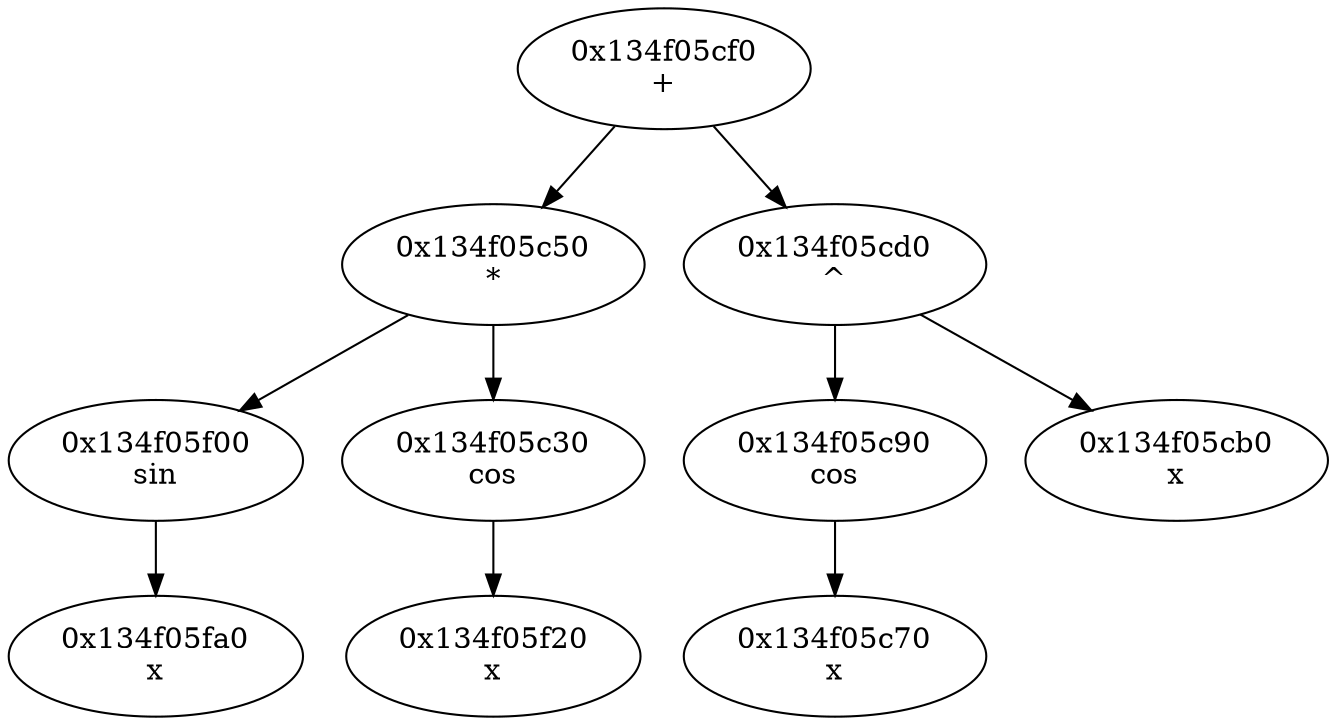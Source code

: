 digraph {
	graph [bb="0,0,544.33,339.93"];
	node [label="\N"];
	"0x134f05cf0
+"	[height=0.80532,
		pos="270.63,310.94",
		width=1.6696];
	"0x134f05c50
*"	[height=0.80532,
		pos="200.63,216.96",
		width=1.7138];
	"0x134f05cf0
+" -> "0x134f05c50
*"	[pos="e,220.84,244.5 250.39,283.33 243.28,273.99 235.17,263.34 227.6,253.39"];
	"0x134f05cd0
^"	[height=0.80532,
		pos="341.63,216.96",
		width=1.7138];
	"0x134f05cf0
+" -> "0x134f05cd0
^"	[pos="e,321.14,244.5 291.17,283.33 298.38,273.99 306.6,263.34 314.29,253.39"];
	"0x134f05f00
sin"	[height=0.80532,
		pos="60.634,122.97",
		width=1.6843];
	"0x134f05c50
*" -> "0x134f05f00
sin"	[pos="e,95.466,146.86 165.31,192.75 147.01,180.73 124.49,165.93 105.03,153.14"];
	"0x134f05c30
cos"	[height=0.80532,
		pos="200.63,122.97",
		width=1.7138];
	"0x134f05c50
*" -> "0x134f05c30
cos"	[pos="e,200.63,152.39 200.63,187.61 200.63,180.09 200.63,171.83 200.63,163.82"];
	"0x134f05fa0
x"	[height=0.80532,
		pos="60.634,28.991",
		width=1.6696];
	"0x134f05f00
sin" -> "0x134f05fa0
x"	[pos="e,60.634,58.405 60.634,93.626 60.634,86.107 60.634,77.847 60.634,69.839"];
	"0x134f05f20
x"	[height=0.80532,
		pos="200.63,28.991",
		width=1.6843];
	"0x134f05c30
cos" -> "0x134f05f20
x"	[pos="e,200.63,58.405 200.63,93.626 200.63,86.107 200.63,77.847 200.63,69.839"];
	"0x134f05c90
cos"	[height=0.80532,
		pos="341.63,122.97",
		width=1.7138];
	"0x134f05cd0
^" -> "0x134f05c90
cos"	[pos="e,341.63,152.39 341.63,187.61 341.63,180.09 341.63,171.83 341.63,163.82"];
	"0x134f05cb0
x"	[height=0.80532,
		pos="482.63,122.97",
		width=1.7138];
	"0x134f05cd0
^" -> "0x134f05cb0
x"	[pos="e,447.38,146.97 376.85,192.98 395.36,180.91 418.23,165.99 437.97,153.11"];
	"0x134f05c70
x"	[height=0.80532,
		pos="341.63,28.991",
		width=1.7138];
	"0x134f05c90
cos" -> "0x134f05c70
x"	[pos="e,341.63,58.405 341.63,93.626 341.63,86.107 341.63,77.847 341.63,69.839"];
}
